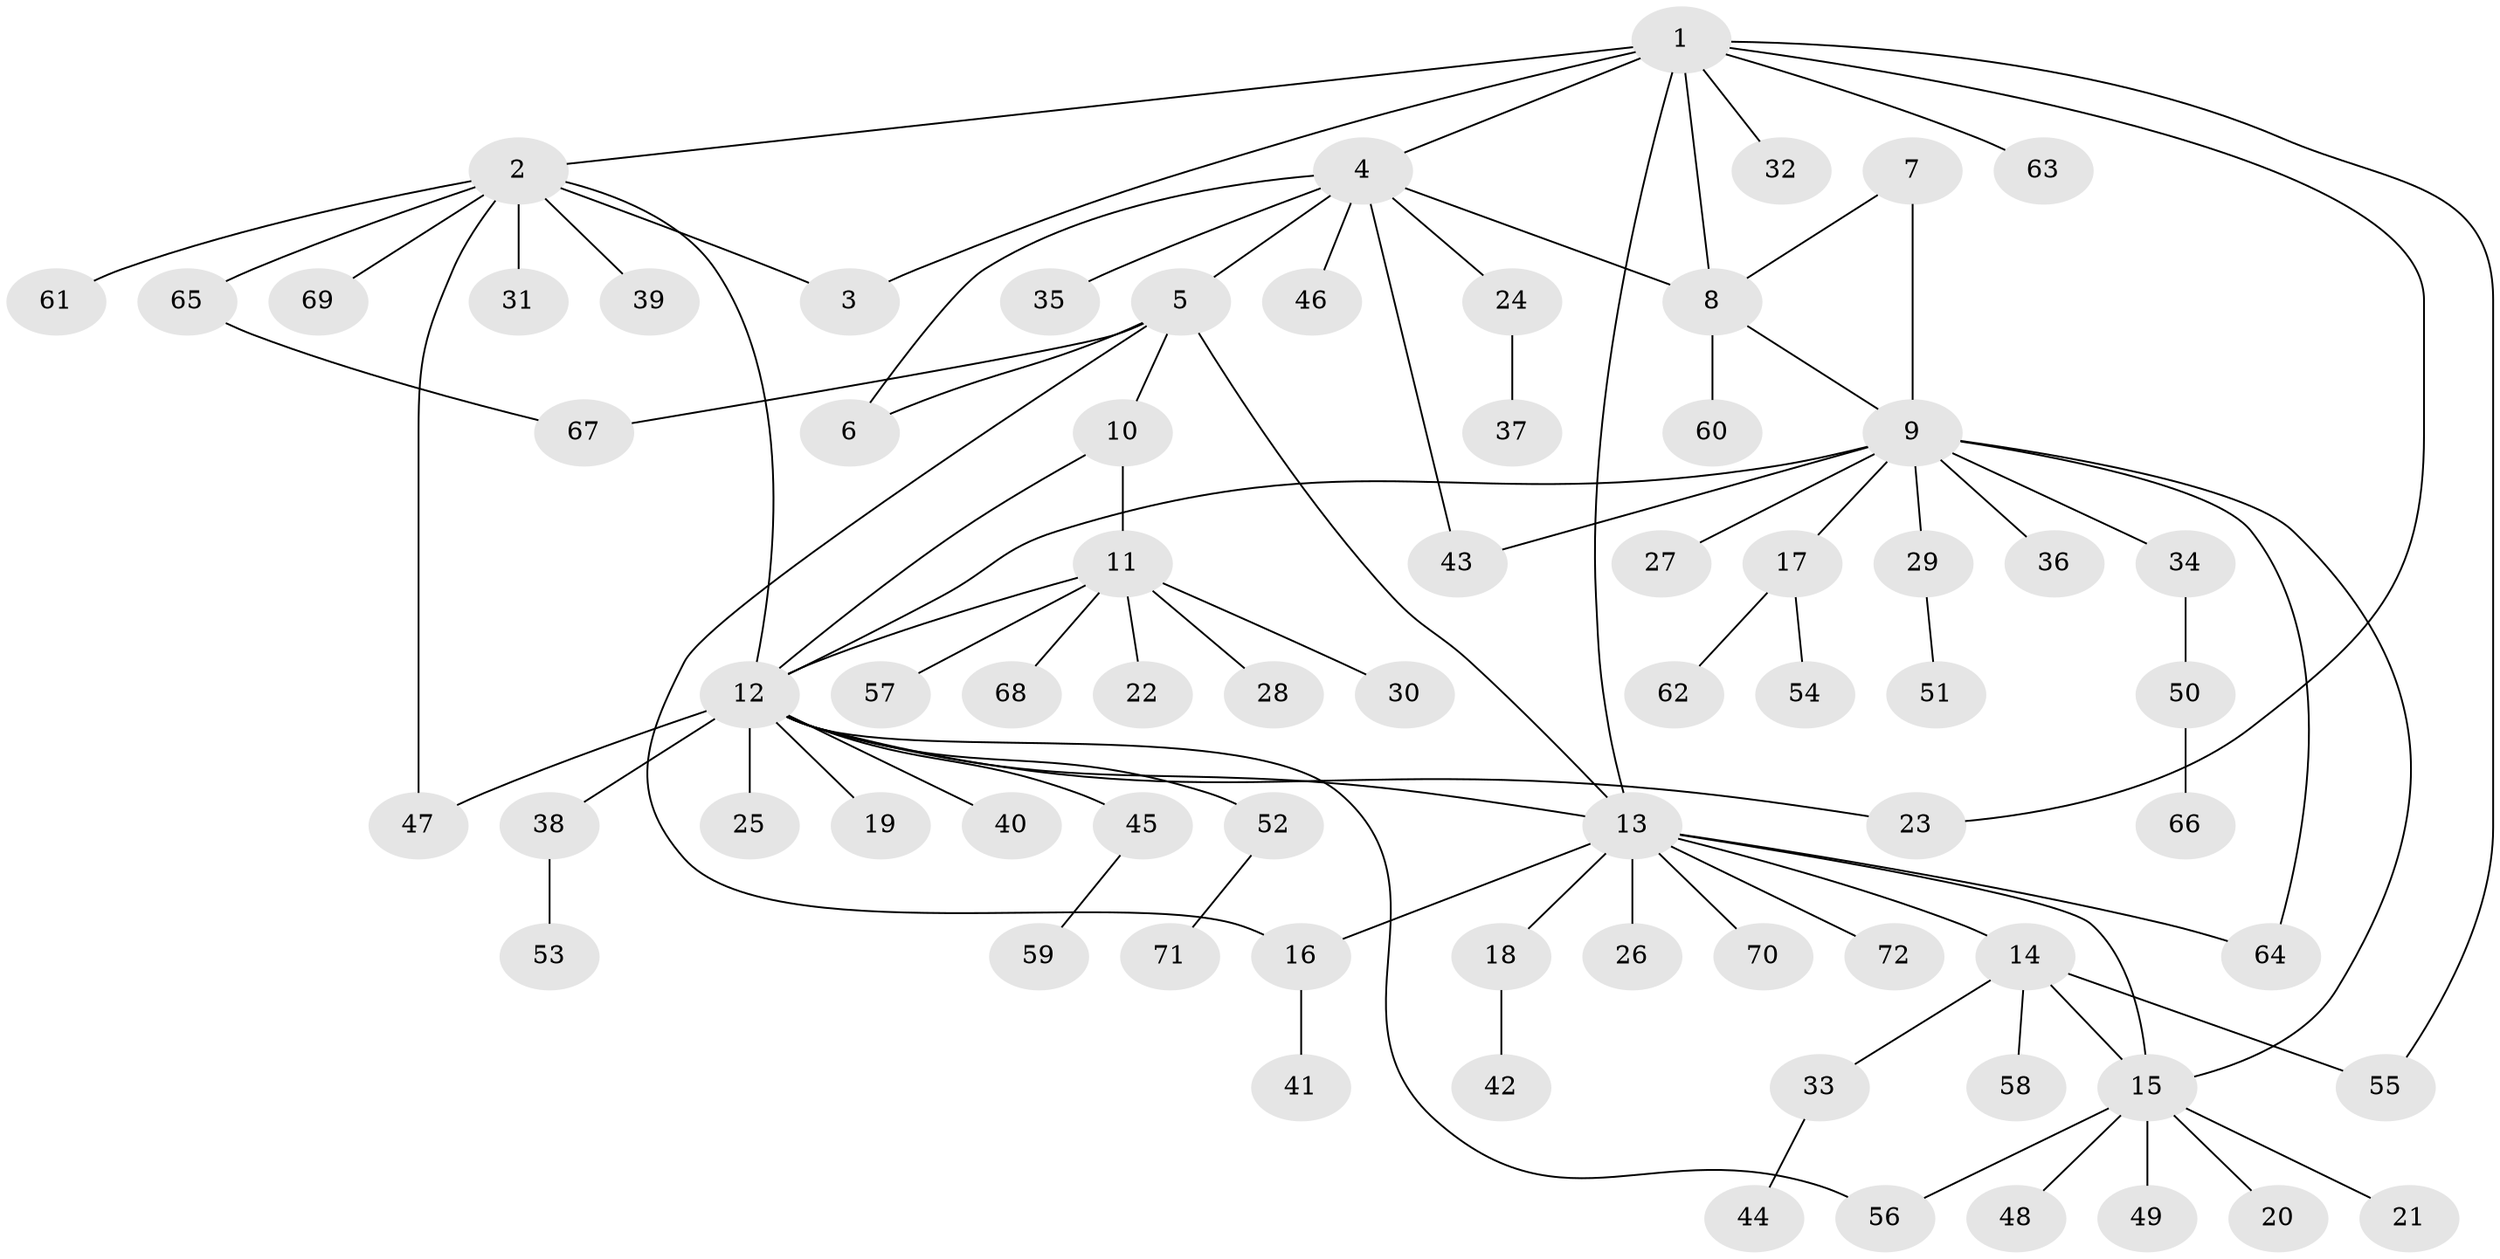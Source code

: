 // coarse degree distribution, {1: 0.84, 7: 0.04, 3: 0.02, 6: 0.02, 5: 0.02, 2: 0.04, 34: 0.02}
// Generated by graph-tools (version 1.1) at 2025/59/03/04/25 21:59:01]
// undirected, 72 vertices, 90 edges
graph export_dot {
graph [start="1"]
  node [color=gray90,style=filled];
  1;
  2;
  3;
  4;
  5;
  6;
  7;
  8;
  9;
  10;
  11;
  12;
  13;
  14;
  15;
  16;
  17;
  18;
  19;
  20;
  21;
  22;
  23;
  24;
  25;
  26;
  27;
  28;
  29;
  30;
  31;
  32;
  33;
  34;
  35;
  36;
  37;
  38;
  39;
  40;
  41;
  42;
  43;
  44;
  45;
  46;
  47;
  48;
  49;
  50;
  51;
  52;
  53;
  54;
  55;
  56;
  57;
  58;
  59;
  60;
  61;
  62;
  63;
  64;
  65;
  66;
  67;
  68;
  69;
  70;
  71;
  72;
  1 -- 2;
  1 -- 3;
  1 -- 4;
  1 -- 8;
  1 -- 13;
  1 -- 23;
  1 -- 32;
  1 -- 55;
  1 -- 63;
  2 -- 3;
  2 -- 12;
  2 -- 31;
  2 -- 39;
  2 -- 47;
  2 -- 61;
  2 -- 65;
  2 -- 69;
  4 -- 5;
  4 -- 6;
  4 -- 8;
  4 -- 24;
  4 -- 35;
  4 -- 43;
  4 -- 46;
  5 -- 6;
  5 -- 10;
  5 -- 13;
  5 -- 16;
  5 -- 67;
  7 -- 8;
  7 -- 9;
  8 -- 9;
  8 -- 60;
  9 -- 12;
  9 -- 15;
  9 -- 17;
  9 -- 27;
  9 -- 29;
  9 -- 34;
  9 -- 36;
  9 -- 43;
  9 -- 64;
  10 -- 11;
  10 -- 12;
  11 -- 12;
  11 -- 22;
  11 -- 28;
  11 -- 30;
  11 -- 57;
  11 -- 68;
  12 -- 13;
  12 -- 19;
  12 -- 23;
  12 -- 25;
  12 -- 38;
  12 -- 40;
  12 -- 45;
  12 -- 47;
  12 -- 52;
  12 -- 56;
  13 -- 14;
  13 -- 15;
  13 -- 16;
  13 -- 18;
  13 -- 26;
  13 -- 64;
  13 -- 70;
  13 -- 72;
  14 -- 15;
  14 -- 33;
  14 -- 55;
  14 -- 58;
  15 -- 20;
  15 -- 21;
  15 -- 48;
  15 -- 49;
  15 -- 56;
  16 -- 41;
  17 -- 54;
  17 -- 62;
  18 -- 42;
  24 -- 37;
  29 -- 51;
  33 -- 44;
  34 -- 50;
  38 -- 53;
  45 -- 59;
  50 -- 66;
  52 -- 71;
  65 -- 67;
}

